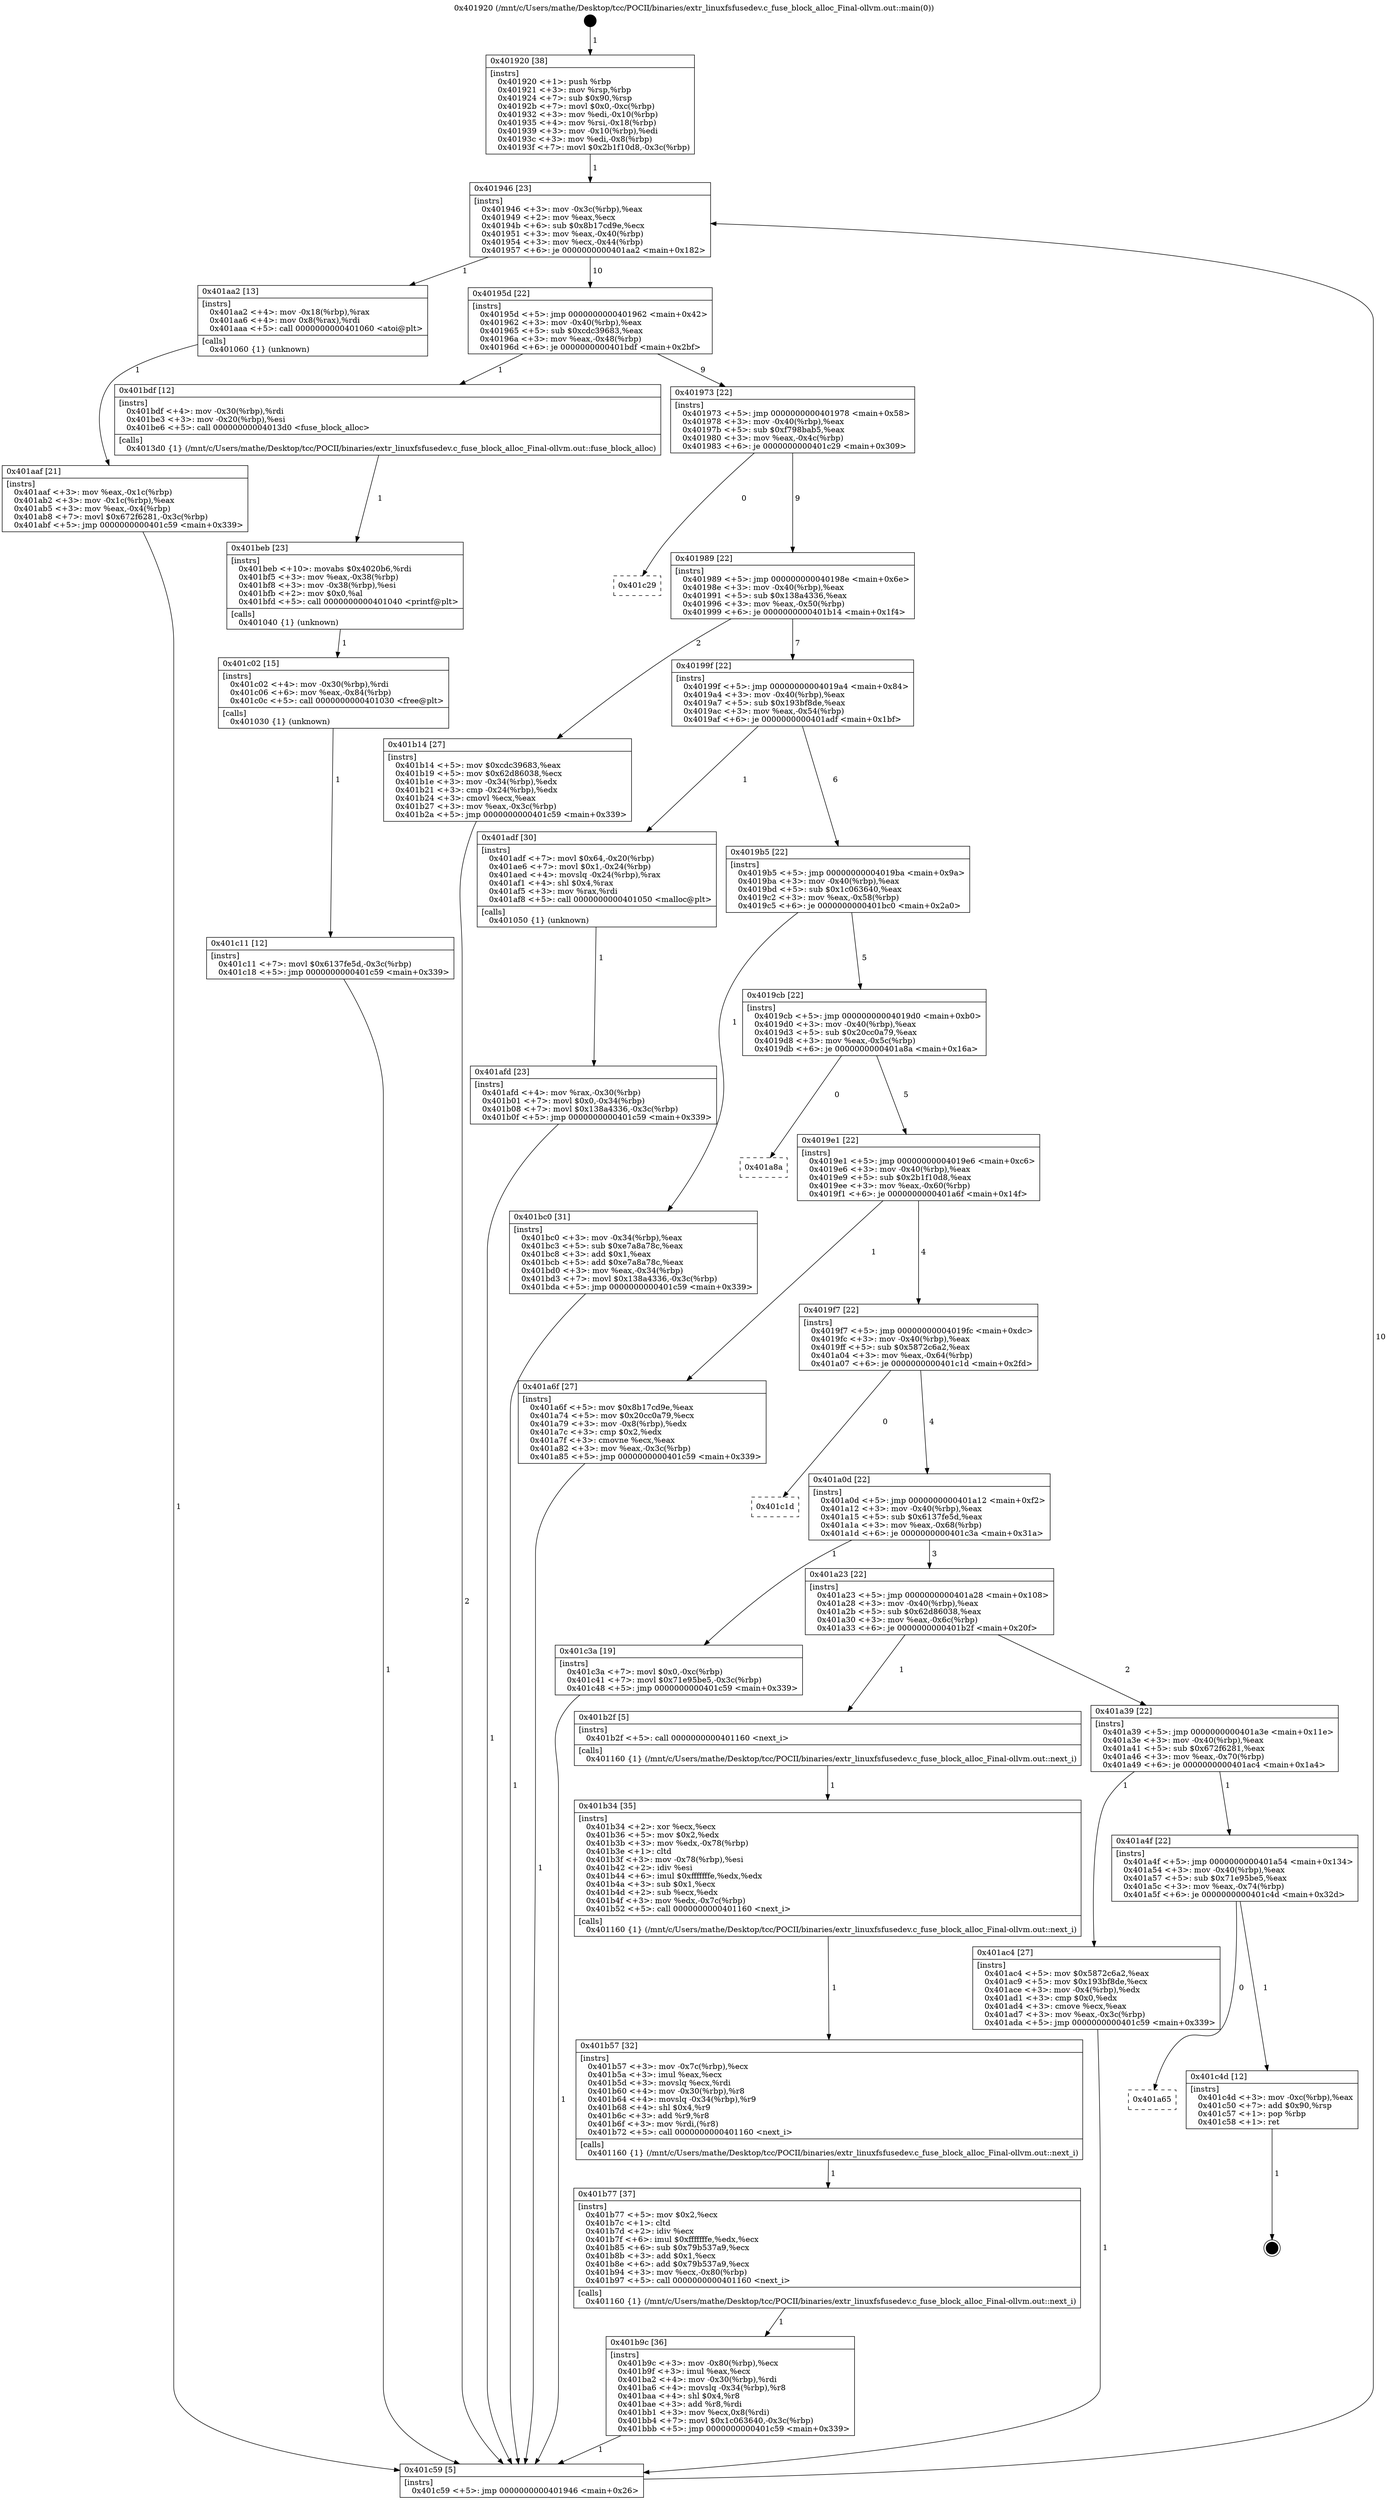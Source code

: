 digraph "0x401920" {
  label = "0x401920 (/mnt/c/Users/mathe/Desktop/tcc/POCII/binaries/extr_linuxfsfusedev.c_fuse_block_alloc_Final-ollvm.out::main(0))"
  labelloc = "t"
  node[shape=record]

  Entry [label="",width=0.3,height=0.3,shape=circle,fillcolor=black,style=filled]
  "0x401946" [label="{
     0x401946 [23]\l
     | [instrs]\l
     &nbsp;&nbsp;0x401946 \<+3\>: mov -0x3c(%rbp),%eax\l
     &nbsp;&nbsp;0x401949 \<+2\>: mov %eax,%ecx\l
     &nbsp;&nbsp;0x40194b \<+6\>: sub $0x8b17cd9e,%ecx\l
     &nbsp;&nbsp;0x401951 \<+3\>: mov %eax,-0x40(%rbp)\l
     &nbsp;&nbsp;0x401954 \<+3\>: mov %ecx,-0x44(%rbp)\l
     &nbsp;&nbsp;0x401957 \<+6\>: je 0000000000401aa2 \<main+0x182\>\l
  }"]
  "0x401aa2" [label="{
     0x401aa2 [13]\l
     | [instrs]\l
     &nbsp;&nbsp;0x401aa2 \<+4\>: mov -0x18(%rbp),%rax\l
     &nbsp;&nbsp;0x401aa6 \<+4\>: mov 0x8(%rax),%rdi\l
     &nbsp;&nbsp;0x401aaa \<+5\>: call 0000000000401060 \<atoi@plt\>\l
     | [calls]\l
     &nbsp;&nbsp;0x401060 \{1\} (unknown)\l
  }"]
  "0x40195d" [label="{
     0x40195d [22]\l
     | [instrs]\l
     &nbsp;&nbsp;0x40195d \<+5\>: jmp 0000000000401962 \<main+0x42\>\l
     &nbsp;&nbsp;0x401962 \<+3\>: mov -0x40(%rbp),%eax\l
     &nbsp;&nbsp;0x401965 \<+5\>: sub $0xcdc39683,%eax\l
     &nbsp;&nbsp;0x40196a \<+3\>: mov %eax,-0x48(%rbp)\l
     &nbsp;&nbsp;0x40196d \<+6\>: je 0000000000401bdf \<main+0x2bf\>\l
  }"]
  Exit [label="",width=0.3,height=0.3,shape=circle,fillcolor=black,style=filled,peripheries=2]
  "0x401bdf" [label="{
     0x401bdf [12]\l
     | [instrs]\l
     &nbsp;&nbsp;0x401bdf \<+4\>: mov -0x30(%rbp),%rdi\l
     &nbsp;&nbsp;0x401be3 \<+3\>: mov -0x20(%rbp),%esi\l
     &nbsp;&nbsp;0x401be6 \<+5\>: call 00000000004013d0 \<fuse_block_alloc\>\l
     | [calls]\l
     &nbsp;&nbsp;0x4013d0 \{1\} (/mnt/c/Users/mathe/Desktop/tcc/POCII/binaries/extr_linuxfsfusedev.c_fuse_block_alloc_Final-ollvm.out::fuse_block_alloc)\l
  }"]
  "0x401973" [label="{
     0x401973 [22]\l
     | [instrs]\l
     &nbsp;&nbsp;0x401973 \<+5\>: jmp 0000000000401978 \<main+0x58\>\l
     &nbsp;&nbsp;0x401978 \<+3\>: mov -0x40(%rbp),%eax\l
     &nbsp;&nbsp;0x40197b \<+5\>: sub $0xf798bab5,%eax\l
     &nbsp;&nbsp;0x401980 \<+3\>: mov %eax,-0x4c(%rbp)\l
     &nbsp;&nbsp;0x401983 \<+6\>: je 0000000000401c29 \<main+0x309\>\l
  }"]
  "0x401a65" [label="{
     0x401a65\l
  }", style=dashed]
  "0x401c29" [label="{
     0x401c29\l
  }", style=dashed]
  "0x401989" [label="{
     0x401989 [22]\l
     | [instrs]\l
     &nbsp;&nbsp;0x401989 \<+5\>: jmp 000000000040198e \<main+0x6e\>\l
     &nbsp;&nbsp;0x40198e \<+3\>: mov -0x40(%rbp),%eax\l
     &nbsp;&nbsp;0x401991 \<+5\>: sub $0x138a4336,%eax\l
     &nbsp;&nbsp;0x401996 \<+3\>: mov %eax,-0x50(%rbp)\l
     &nbsp;&nbsp;0x401999 \<+6\>: je 0000000000401b14 \<main+0x1f4\>\l
  }"]
  "0x401c4d" [label="{
     0x401c4d [12]\l
     | [instrs]\l
     &nbsp;&nbsp;0x401c4d \<+3\>: mov -0xc(%rbp),%eax\l
     &nbsp;&nbsp;0x401c50 \<+7\>: add $0x90,%rsp\l
     &nbsp;&nbsp;0x401c57 \<+1\>: pop %rbp\l
     &nbsp;&nbsp;0x401c58 \<+1\>: ret\l
  }"]
  "0x401b14" [label="{
     0x401b14 [27]\l
     | [instrs]\l
     &nbsp;&nbsp;0x401b14 \<+5\>: mov $0xcdc39683,%eax\l
     &nbsp;&nbsp;0x401b19 \<+5\>: mov $0x62d86038,%ecx\l
     &nbsp;&nbsp;0x401b1e \<+3\>: mov -0x34(%rbp),%edx\l
     &nbsp;&nbsp;0x401b21 \<+3\>: cmp -0x24(%rbp),%edx\l
     &nbsp;&nbsp;0x401b24 \<+3\>: cmovl %ecx,%eax\l
     &nbsp;&nbsp;0x401b27 \<+3\>: mov %eax,-0x3c(%rbp)\l
     &nbsp;&nbsp;0x401b2a \<+5\>: jmp 0000000000401c59 \<main+0x339\>\l
  }"]
  "0x40199f" [label="{
     0x40199f [22]\l
     | [instrs]\l
     &nbsp;&nbsp;0x40199f \<+5\>: jmp 00000000004019a4 \<main+0x84\>\l
     &nbsp;&nbsp;0x4019a4 \<+3\>: mov -0x40(%rbp),%eax\l
     &nbsp;&nbsp;0x4019a7 \<+5\>: sub $0x193bf8de,%eax\l
     &nbsp;&nbsp;0x4019ac \<+3\>: mov %eax,-0x54(%rbp)\l
     &nbsp;&nbsp;0x4019af \<+6\>: je 0000000000401adf \<main+0x1bf\>\l
  }"]
  "0x401c11" [label="{
     0x401c11 [12]\l
     | [instrs]\l
     &nbsp;&nbsp;0x401c11 \<+7\>: movl $0x6137fe5d,-0x3c(%rbp)\l
     &nbsp;&nbsp;0x401c18 \<+5\>: jmp 0000000000401c59 \<main+0x339\>\l
  }"]
  "0x401adf" [label="{
     0x401adf [30]\l
     | [instrs]\l
     &nbsp;&nbsp;0x401adf \<+7\>: movl $0x64,-0x20(%rbp)\l
     &nbsp;&nbsp;0x401ae6 \<+7\>: movl $0x1,-0x24(%rbp)\l
     &nbsp;&nbsp;0x401aed \<+4\>: movslq -0x24(%rbp),%rax\l
     &nbsp;&nbsp;0x401af1 \<+4\>: shl $0x4,%rax\l
     &nbsp;&nbsp;0x401af5 \<+3\>: mov %rax,%rdi\l
     &nbsp;&nbsp;0x401af8 \<+5\>: call 0000000000401050 \<malloc@plt\>\l
     | [calls]\l
     &nbsp;&nbsp;0x401050 \{1\} (unknown)\l
  }"]
  "0x4019b5" [label="{
     0x4019b5 [22]\l
     | [instrs]\l
     &nbsp;&nbsp;0x4019b5 \<+5\>: jmp 00000000004019ba \<main+0x9a\>\l
     &nbsp;&nbsp;0x4019ba \<+3\>: mov -0x40(%rbp),%eax\l
     &nbsp;&nbsp;0x4019bd \<+5\>: sub $0x1c063640,%eax\l
     &nbsp;&nbsp;0x4019c2 \<+3\>: mov %eax,-0x58(%rbp)\l
     &nbsp;&nbsp;0x4019c5 \<+6\>: je 0000000000401bc0 \<main+0x2a0\>\l
  }"]
  "0x401c02" [label="{
     0x401c02 [15]\l
     | [instrs]\l
     &nbsp;&nbsp;0x401c02 \<+4\>: mov -0x30(%rbp),%rdi\l
     &nbsp;&nbsp;0x401c06 \<+6\>: mov %eax,-0x84(%rbp)\l
     &nbsp;&nbsp;0x401c0c \<+5\>: call 0000000000401030 \<free@plt\>\l
     | [calls]\l
     &nbsp;&nbsp;0x401030 \{1\} (unknown)\l
  }"]
  "0x401bc0" [label="{
     0x401bc0 [31]\l
     | [instrs]\l
     &nbsp;&nbsp;0x401bc0 \<+3\>: mov -0x34(%rbp),%eax\l
     &nbsp;&nbsp;0x401bc3 \<+5\>: sub $0xe7a8a78c,%eax\l
     &nbsp;&nbsp;0x401bc8 \<+3\>: add $0x1,%eax\l
     &nbsp;&nbsp;0x401bcb \<+5\>: add $0xe7a8a78c,%eax\l
     &nbsp;&nbsp;0x401bd0 \<+3\>: mov %eax,-0x34(%rbp)\l
     &nbsp;&nbsp;0x401bd3 \<+7\>: movl $0x138a4336,-0x3c(%rbp)\l
     &nbsp;&nbsp;0x401bda \<+5\>: jmp 0000000000401c59 \<main+0x339\>\l
  }"]
  "0x4019cb" [label="{
     0x4019cb [22]\l
     | [instrs]\l
     &nbsp;&nbsp;0x4019cb \<+5\>: jmp 00000000004019d0 \<main+0xb0\>\l
     &nbsp;&nbsp;0x4019d0 \<+3\>: mov -0x40(%rbp),%eax\l
     &nbsp;&nbsp;0x4019d3 \<+5\>: sub $0x20cc0a79,%eax\l
     &nbsp;&nbsp;0x4019d8 \<+3\>: mov %eax,-0x5c(%rbp)\l
     &nbsp;&nbsp;0x4019db \<+6\>: je 0000000000401a8a \<main+0x16a\>\l
  }"]
  "0x401beb" [label="{
     0x401beb [23]\l
     | [instrs]\l
     &nbsp;&nbsp;0x401beb \<+10\>: movabs $0x4020b6,%rdi\l
     &nbsp;&nbsp;0x401bf5 \<+3\>: mov %eax,-0x38(%rbp)\l
     &nbsp;&nbsp;0x401bf8 \<+3\>: mov -0x38(%rbp),%esi\l
     &nbsp;&nbsp;0x401bfb \<+2\>: mov $0x0,%al\l
     &nbsp;&nbsp;0x401bfd \<+5\>: call 0000000000401040 \<printf@plt\>\l
     | [calls]\l
     &nbsp;&nbsp;0x401040 \{1\} (unknown)\l
  }"]
  "0x401a8a" [label="{
     0x401a8a\l
  }", style=dashed]
  "0x4019e1" [label="{
     0x4019e1 [22]\l
     | [instrs]\l
     &nbsp;&nbsp;0x4019e1 \<+5\>: jmp 00000000004019e6 \<main+0xc6\>\l
     &nbsp;&nbsp;0x4019e6 \<+3\>: mov -0x40(%rbp),%eax\l
     &nbsp;&nbsp;0x4019e9 \<+5\>: sub $0x2b1f10d8,%eax\l
     &nbsp;&nbsp;0x4019ee \<+3\>: mov %eax,-0x60(%rbp)\l
     &nbsp;&nbsp;0x4019f1 \<+6\>: je 0000000000401a6f \<main+0x14f\>\l
  }"]
  "0x401b9c" [label="{
     0x401b9c [36]\l
     | [instrs]\l
     &nbsp;&nbsp;0x401b9c \<+3\>: mov -0x80(%rbp),%ecx\l
     &nbsp;&nbsp;0x401b9f \<+3\>: imul %eax,%ecx\l
     &nbsp;&nbsp;0x401ba2 \<+4\>: mov -0x30(%rbp),%rdi\l
     &nbsp;&nbsp;0x401ba6 \<+4\>: movslq -0x34(%rbp),%r8\l
     &nbsp;&nbsp;0x401baa \<+4\>: shl $0x4,%r8\l
     &nbsp;&nbsp;0x401bae \<+3\>: add %r8,%rdi\l
     &nbsp;&nbsp;0x401bb1 \<+3\>: mov %ecx,0x8(%rdi)\l
     &nbsp;&nbsp;0x401bb4 \<+7\>: movl $0x1c063640,-0x3c(%rbp)\l
     &nbsp;&nbsp;0x401bbb \<+5\>: jmp 0000000000401c59 \<main+0x339\>\l
  }"]
  "0x401a6f" [label="{
     0x401a6f [27]\l
     | [instrs]\l
     &nbsp;&nbsp;0x401a6f \<+5\>: mov $0x8b17cd9e,%eax\l
     &nbsp;&nbsp;0x401a74 \<+5\>: mov $0x20cc0a79,%ecx\l
     &nbsp;&nbsp;0x401a79 \<+3\>: mov -0x8(%rbp),%edx\l
     &nbsp;&nbsp;0x401a7c \<+3\>: cmp $0x2,%edx\l
     &nbsp;&nbsp;0x401a7f \<+3\>: cmovne %ecx,%eax\l
     &nbsp;&nbsp;0x401a82 \<+3\>: mov %eax,-0x3c(%rbp)\l
     &nbsp;&nbsp;0x401a85 \<+5\>: jmp 0000000000401c59 \<main+0x339\>\l
  }"]
  "0x4019f7" [label="{
     0x4019f7 [22]\l
     | [instrs]\l
     &nbsp;&nbsp;0x4019f7 \<+5\>: jmp 00000000004019fc \<main+0xdc\>\l
     &nbsp;&nbsp;0x4019fc \<+3\>: mov -0x40(%rbp),%eax\l
     &nbsp;&nbsp;0x4019ff \<+5\>: sub $0x5872c6a2,%eax\l
     &nbsp;&nbsp;0x401a04 \<+3\>: mov %eax,-0x64(%rbp)\l
     &nbsp;&nbsp;0x401a07 \<+6\>: je 0000000000401c1d \<main+0x2fd\>\l
  }"]
  "0x401c59" [label="{
     0x401c59 [5]\l
     | [instrs]\l
     &nbsp;&nbsp;0x401c59 \<+5\>: jmp 0000000000401946 \<main+0x26\>\l
  }"]
  "0x401920" [label="{
     0x401920 [38]\l
     | [instrs]\l
     &nbsp;&nbsp;0x401920 \<+1\>: push %rbp\l
     &nbsp;&nbsp;0x401921 \<+3\>: mov %rsp,%rbp\l
     &nbsp;&nbsp;0x401924 \<+7\>: sub $0x90,%rsp\l
     &nbsp;&nbsp;0x40192b \<+7\>: movl $0x0,-0xc(%rbp)\l
     &nbsp;&nbsp;0x401932 \<+3\>: mov %edi,-0x10(%rbp)\l
     &nbsp;&nbsp;0x401935 \<+4\>: mov %rsi,-0x18(%rbp)\l
     &nbsp;&nbsp;0x401939 \<+3\>: mov -0x10(%rbp),%edi\l
     &nbsp;&nbsp;0x40193c \<+3\>: mov %edi,-0x8(%rbp)\l
     &nbsp;&nbsp;0x40193f \<+7\>: movl $0x2b1f10d8,-0x3c(%rbp)\l
  }"]
  "0x401aaf" [label="{
     0x401aaf [21]\l
     | [instrs]\l
     &nbsp;&nbsp;0x401aaf \<+3\>: mov %eax,-0x1c(%rbp)\l
     &nbsp;&nbsp;0x401ab2 \<+3\>: mov -0x1c(%rbp),%eax\l
     &nbsp;&nbsp;0x401ab5 \<+3\>: mov %eax,-0x4(%rbp)\l
     &nbsp;&nbsp;0x401ab8 \<+7\>: movl $0x672f6281,-0x3c(%rbp)\l
     &nbsp;&nbsp;0x401abf \<+5\>: jmp 0000000000401c59 \<main+0x339\>\l
  }"]
  "0x401b77" [label="{
     0x401b77 [37]\l
     | [instrs]\l
     &nbsp;&nbsp;0x401b77 \<+5\>: mov $0x2,%ecx\l
     &nbsp;&nbsp;0x401b7c \<+1\>: cltd\l
     &nbsp;&nbsp;0x401b7d \<+2\>: idiv %ecx\l
     &nbsp;&nbsp;0x401b7f \<+6\>: imul $0xfffffffe,%edx,%ecx\l
     &nbsp;&nbsp;0x401b85 \<+6\>: sub $0x79b537a9,%ecx\l
     &nbsp;&nbsp;0x401b8b \<+3\>: add $0x1,%ecx\l
     &nbsp;&nbsp;0x401b8e \<+6\>: add $0x79b537a9,%ecx\l
     &nbsp;&nbsp;0x401b94 \<+3\>: mov %ecx,-0x80(%rbp)\l
     &nbsp;&nbsp;0x401b97 \<+5\>: call 0000000000401160 \<next_i\>\l
     | [calls]\l
     &nbsp;&nbsp;0x401160 \{1\} (/mnt/c/Users/mathe/Desktop/tcc/POCII/binaries/extr_linuxfsfusedev.c_fuse_block_alloc_Final-ollvm.out::next_i)\l
  }"]
  "0x401c1d" [label="{
     0x401c1d\l
  }", style=dashed]
  "0x401a0d" [label="{
     0x401a0d [22]\l
     | [instrs]\l
     &nbsp;&nbsp;0x401a0d \<+5\>: jmp 0000000000401a12 \<main+0xf2\>\l
     &nbsp;&nbsp;0x401a12 \<+3\>: mov -0x40(%rbp),%eax\l
     &nbsp;&nbsp;0x401a15 \<+5\>: sub $0x6137fe5d,%eax\l
     &nbsp;&nbsp;0x401a1a \<+3\>: mov %eax,-0x68(%rbp)\l
     &nbsp;&nbsp;0x401a1d \<+6\>: je 0000000000401c3a \<main+0x31a\>\l
  }"]
  "0x401b57" [label="{
     0x401b57 [32]\l
     | [instrs]\l
     &nbsp;&nbsp;0x401b57 \<+3\>: mov -0x7c(%rbp),%ecx\l
     &nbsp;&nbsp;0x401b5a \<+3\>: imul %eax,%ecx\l
     &nbsp;&nbsp;0x401b5d \<+3\>: movslq %ecx,%rdi\l
     &nbsp;&nbsp;0x401b60 \<+4\>: mov -0x30(%rbp),%r8\l
     &nbsp;&nbsp;0x401b64 \<+4\>: movslq -0x34(%rbp),%r9\l
     &nbsp;&nbsp;0x401b68 \<+4\>: shl $0x4,%r9\l
     &nbsp;&nbsp;0x401b6c \<+3\>: add %r9,%r8\l
     &nbsp;&nbsp;0x401b6f \<+3\>: mov %rdi,(%r8)\l
     &nbsp;&nbsp;0x401b72 \<+5\>: call 0000000000401160 \<next_i\>\l
     | [calls]\l
     &nbsp;&nbsp;0x401160 \{1\} (/mnt/c/Users/mathe/Desktop/tcc/POCII/binaries/extr_linuxfsfusedev.c_fuse_block_alloc_Final-ollvm.out::next_i)\l
  }"]
  "0x401c3a" [label="{
     0x401c3a [19]\l
     | [instrs]\l
     &nbsp;&nbsp;0x401c3a \<+7\>: movl $0x0,-0xc(%rbp)\l
     &nbsp;&nbsp;0x401c41 \<+7\>: movl $0x71e95be5,-0x3c(%rbp)\l
     &nbsp;&nbsp;0x401c48 \<+5\>: jmp 0000000000401c59 \<main+0x339\>\l
  }"]
  "0x401a23" [label="{
     0x401a23 [22]\l
     | [instrs]\l
     &nbsp;&nbsp;0x401a23 \<+5\>: jmp 0000000000401a28 \<main+0x108\>\l
     &nbsp;&nbsp;0x401a28 \<+3\>: mov -0x40(%rbp),%eax\l
     &nbsp;&nbsp;0x401a2b \<+5\>: sub $0x62d86038,%eax\l
     &nbsp;&nbsp;0x401a30 \<+3\>: mov %eax,-0x6c(%rbp)\l
     &nbsp;&nbsp;0x401a33 \<+6\>: je 0000000000401b2f \<main+0x20f\>\l
  }"]
  "0x401b34" [label="{
     0x401b34 [35]\l
     | [instrs]\l
     &nbsp;&nbsp;0x401b34 \<+2\>: xor %ecx,%ecx\l
     &nbsp;&nbsp;0x401b36 \<+5\>: mov $0x2,%edx\l
     &nbsp;&nbsp;0x401b3b \<+3\>: mov %edx,-0x78(%rbp)\l
     &nbsp;&nbsp;0x401b3e \<+1\>: cltd\l
     &nbsp;&nbsp;0x401b3f \<+3\>: mov -0x78(%rbp),%esi\l
     &nbsp;&nbsp;0x401b42 \<+2\>: idiv %esi\l
     &nbsp;&nbsp;0x401b44 \<+6\>: imul $0xfffffffe,%edx,%edx\l
     &nbsp;&nbsp;0x401b4a \<+3\>: sub $0x1,%ecx\l
     &nbsp;&nbsp;0x401b4d \<+2\>: sub %ecx,%edx\l
     &nbsp;&nbsp;0x401b4f \<+3\>: mov %edx,-0x7c(%rbp)\l
     &nbsp;&nbsp;0x401b52 \<+5\>: call 0000000000401160 \<next_i\>\l
     | [calls]\l
     &nbsp;&nbsp;0x401160 \{1\} (/mnt/c/Users/mathe/Desktop/tcc/POCII/binaries/extr_linuxfsfusedev.c_fuse_block_alloc_Final-ollvm.out::next_i)\l
  }"]
  "0x401b2f" [label="{
     0x401b2f [5]\l
     | [instrs]\l
     &nbsp;&nbsp;0x401b2f \<+5\>: call 0000000000401160 \<next_i\>\l
     | [calls]\l
     &nbsp;&nbsp;0x401160 \{1\} (/mnt/c/Users/mathe/Desktop/tcc/POCII/binaries/extr_linuxfsfusedev.c_fuse_block_alloc_Final-ollvm.out::next_i)\l
  }"]
  "0x401a39" [label="{
     0x401a39 [22]\l
     | [instrs]\l
     &nbsp;&nbsp;0x401a39 \<+5\>: jmp 0000000000401a3e \<main+0x11e\>\l
     &nbsp;&nbsp;0x401a3e \<+3\>: mov -0x40(%rbp),%eax\l
     &nbsp;&nbsp;0x401a41 \<+5\>: sub $0x672f6281,%eax\l
     &nbsp;&nbsp;0x401a46 \<+3\>: mov %eax,-0x70(%rbp)\l
     &nbsp;&nbsp;0x401a49 \<+6\>: je 0000000000401ac4 \<main+0x1a4\>\l
  }"]
  "0x401afd" [label="{
     0x401afd [23]\l
     | [instrs]\l
     &nbsp;&nbsp;0x401afd \<+4\>: mov %rax,-0x30(%rbp)\l
     &nbsp;&nbsp;0x401b01 \<+7\>: movl $0x0,-0x34(%rbp)\l
     &nbsp;&nbsp;0x401b08 \<+7\>: movl $0x138a4336,-0x3c(%rbp)\l
     &nbsp;&nbsp;0x401b0f \<+5\>: jmp 0000000000401c59 \<main+0x339\>\l
  }"]
  "0x401ac4" [label="{
     0x401ac4 [27]\l
     | [instrs]\l
     &nbsp;&nbsp;0x401ac4 \<+5\>: mov $0x5872c6a2,%eax\l
     &nbsp;&nbsp;0x401ac9 \<+5\>: mov $0x193bf8de,%ecx\l
     &nbsp;&nbsp;0x401ace \<+3\>: mov -0x4(%rbp),%edx\l
     &nbsp;&nbsp;0x401ad1 \<+3\>: cmp $0x0,%edx\l
     &nbsp;&nbsp;0x401ad4 \<+3\>: cmove %ecx,%eax\l
     &nbsp;&nbsp;0x401ad7 \<+3\>: mov %eax,-0x3c(%rbp)\l
     &nbsp;&nbsp;0x401ada \<+5\>: jmp 0000000000401c59 \<main+0x339\>\l
  }"]
  "0x401a4f" [label="{
     0x401a4f [22]\l
     | [instrs]\l
     &nbsp;&nbsp;0x401a4f \<+5\>: jmp 0000000000401a54 \<main+0x134\>\l
     &nbsp;&nbsp;0x401a54 \<+3\>: mov -0x40(%rbp),%eax\l
     &nbsp;&nbsp;0x401a57 \<+5\>: sub $0x71e95be5,%eax\l
     &nbsp;&nbsp;0x401a5c \<+3\>: mov %eax,-0x74(%rbp)\l
     &nbsp;&nbsp;0x401a5f \<+6\>: je 0000000000401c4d \<main+0x32d\>\l
  }"]
  Entry -> "0x401920" [label=" 1"]
  "0x401946" -> "0x401aa2" [label=" 1"]
  "0x401946" -> "0x40195d" [label=" 10"]
  "0x401c4d" -> Exit [label=" 1"]
  "0x40195d" -> "0x401bdf" [label=" 1"]
  "0x40195d" -> "0x401973" [label=" 9"]
  "0x401a4f" -> "0x401a65" [label=" 0"]
  "0x401973" -> "0x401c29" [label=" 0"]
  "0x401973" -> "0x401989" [label=" 9"]
  "0x401a4f" -> "0x401c4d" [label=" 1"]
  "0x401989" -> "0x401b14" [label=" 2"]
  "0x401989" -> "0x40199f" [label=" 7"]
  "0x401c3a" -> "0x401c59" [label=" 1"]
  "0x40199f" -> "0x401adf" [label=" 1"]
  "0x40199f" -> "0x4019b5" [label=" 6"]
  "0x401c11" -> "0x401c59" [label=" 1"]
  "0x4019b5" -> "0x401bc0" [label=" 1"]
  "0x4019b5" -> "0x4019cb" [label=" 5"]
  "0x401c02" -> "0x401c11" [label=" 1"]
  "0x4019cb" -> "0x401a8a" [label=" 0"]
  "0x4019cb" -> "0x4019e1" [label=" 5"]
  "0x401beb" -> "0x401c02" [label=" 1"]
  "0x4019e1" -> "0x401a6f" [label=" 1"]
  "0x4019e1" -> "0x4019f7" [label=" 4"]
  "0x401a6f" -> "0x401c59" [label=" 1"]
  "0x401920" -> "0x401946" [label=" 1"]
  "0x401c59" -> "0x401946" [label=" 10"]
  "0x401aa2" -> "0x401aaf" [label=" 1"]
  "0x401aaf" -> "0x401c59" [label=" 1"]
  "0x401bdf" -> "0x401beb" [label=" 1"]
  "0x4019f7" -> "0x401c1d" [label=" 0"]
  "0x4019f7" -> "0x401a0d" [label=" 4"]
  "0x401bc0" -> "0x401c59" [label=" 1"]
  "0x401a0d" -> "0x401c3a" [label=" 1"]
  "0x401a0d" -> "0x401a23" [label=" 3"]
  "0x401b9c" -> "0x401c59" [label=" 1"]
  "0x401a23" -> "0x401b2f" [label=" 1"]
  "0x401a23" -> "0x401a39" [label=" 2"]
  "0x401b77" -> "0x401b9c" [label=" 1"]
  "0x401a39" -> "0x401ac4" [label=" 1"]
  "0x401a39" -> "0x401a4f" [label=" 1"]
  "0x401ac4" -> "0x401c59" [label=" 1"]
  "0x401adf" -> "0x401afd" [label=" 1"]
  "0x401afd" -> "0x401c59" [label=" 1"]
  "0x401b14" -> "0x401c59" [label=" 2"]
  "0x401b2f" -> "0x401b34" [label=" 1"]
  "0x401b34" -> "0x401b57" [label=" 1"]
  "0x401b57" -> "0x401b77" [label=" 1"]
}
